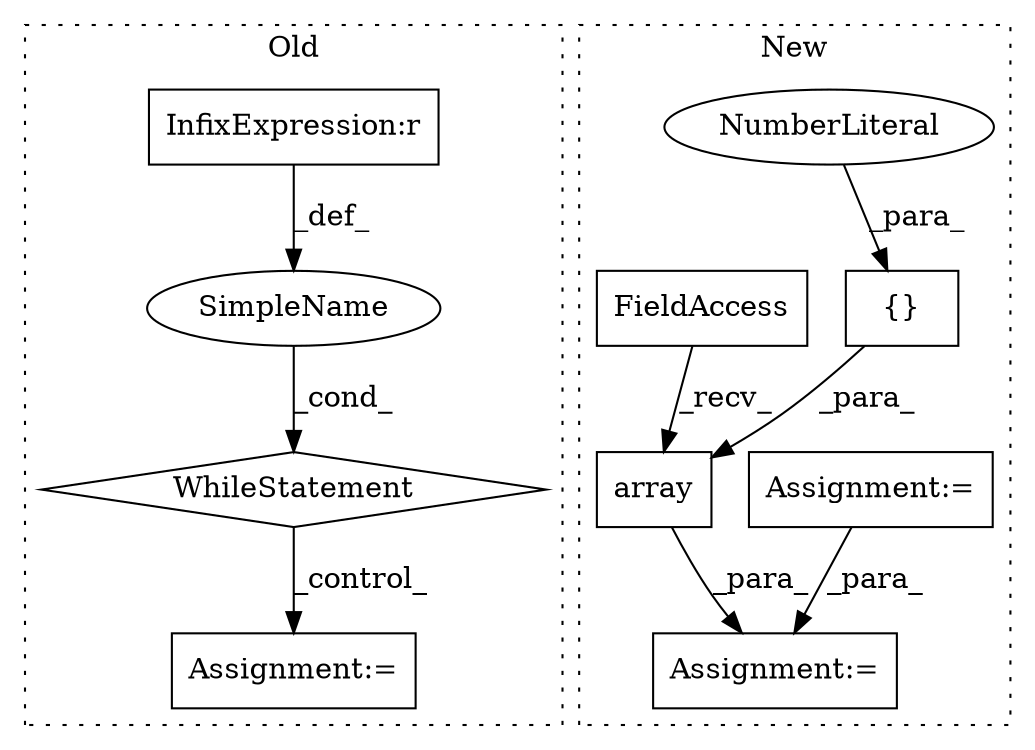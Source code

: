 digraph G {
subgraph cluster0 {
1 [label="WhileStatement" a="61" s="8980,9017" l="7,2" shape="diamond"];
4 [label="Assignment:=" a="7" s="9083" l="1" shape="box"];
5 [label="SimpleName" a="42" s="" l="" shape="ellipse"];
10 [label="InfixExpression:r" a="27" s="8997" l="3" shape="box"];
label = "Old";
style="dotted";
}
subgraph cluster1 {
2 [label="array" a="32" s="9102,9128" l="6,1" shape="box"];
3 [label="Assignment:=" a="7" s="10499" l="2" shape="box"];
6 [label="Assignment:=" a="7" s="8824" l="1" shape="box"];
7 [label="{}" a="4" s="9122,9126" l="1,1" shape="box"];
8 [label="NumberLiteral" a="34" s="9123" l="3" shape="ellipse"];
9 [label="FieldAccess" a="22" s="9084" l="9" shape="box"];
label = "New";
style="dotted";
}
1 -> 4 [label="_control_"];
2 -> 3 [label="_para_"];
5 -> 1 [label="_cond_"];
6 -> 3 [label="_para_"];
7 -> 2 [label="_para_"];
8 -> 7 [label="_para_"];
9 -> 2 [label="_recv_"];
10 -> 5 [label="_def_"];
}